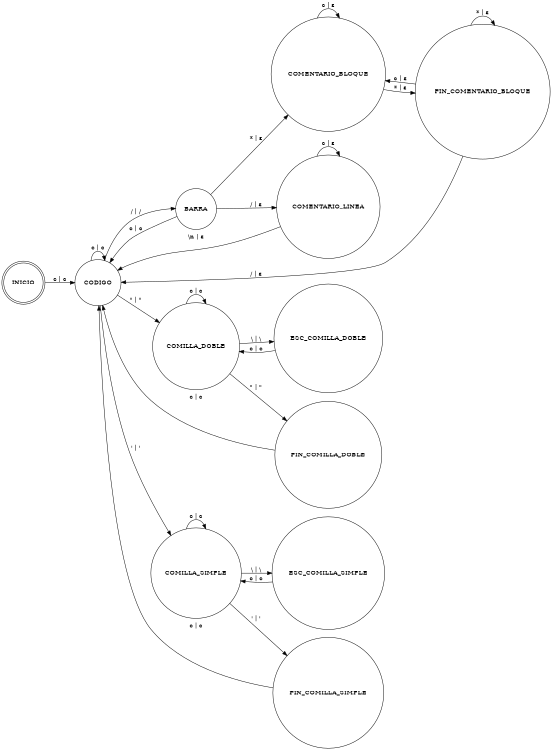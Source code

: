 digraph remover_comentarios {
    rankdir=LR;
    size="8,5"
    
    node [shape = doublecircle]; INICIO;
    node [shape = circle];

    INICIO -> CODIGO [label = "c | c"];
    CODIGO -> BARRA [label = "/ | /"];
    CODIGO -> CODIGO [label = "c | c"];
    CODIGO -> COMILLA_DOBLE [label = "\" | \""];
    CODIGO -> COMILLA_SIMPLE [label = "' | '"];

    COMILLA_DOBLE -> FIN_COMILLA_DOBLE [label = "\" | \""];
    COMILLA_DOBLE -> COMILLA_DOBLE [label = "c | c"];
    COMILLA_DOBLE -> ESC_COMILLA_DOBLE [label = "\\ | \\"];

    ESC_COMILLA_DOBLE -> COMILLA_DOBLE [label = "c | c"];

    FIN_COMILLA_DOBLE -> CODIGO [label = "c | c"];

    COMILLA_SIMPLE -> FIN_COMILLA_SIMPLE [label = "' | '"];
    COMILLA_SIMPLE -> COMILLA_SIMPLE [label = "c | c"];
    COMILLA_SIMPLE -> ESC_COMILLA_SIMPLE [label = "\\ | \\"];

    ESC_COMILLA_SIMPLE -> COMILLA_SIMPLE [label = "c | c"];

    FIN_COMILLA_SIMPLE -> CODIGO [label = "c | c"];

    BARRA -> CODIGO [label = "c | c"];
    BARRA -> COMENTARIO_LINEA [label = "/ | ε"];
    BARRA -> COMENTARIO_BLOQUE [label = "* | ε"];

    COMENTARIO_LINEA -> COMENTARIO_LINEA [label = "c | ε"];
    COMENTARIO_LINEA -> CODIGO [label = "\\n | ε"];

    COMENTARIO_BLOQUE -> COMENTARIO_BLOQUE [label = "c | ε"];
    COMENTARIO_BLOQUE -> FIN_COMENTARIO_BLOQUE [label = "* | ε"];
    
    FIN_COMENTARIO_BLOQUE -> COMENTARIO_BLOQUE [label = "c | ε"];
    FIN_COMENTARIO_BLOQUE -> CODIGO [label = "/ | ε"];
    FIN_COMENTARIO_BLOQUE -> FIN_COMENTARIO_BLOQUE [label = "* | ε"];
}
